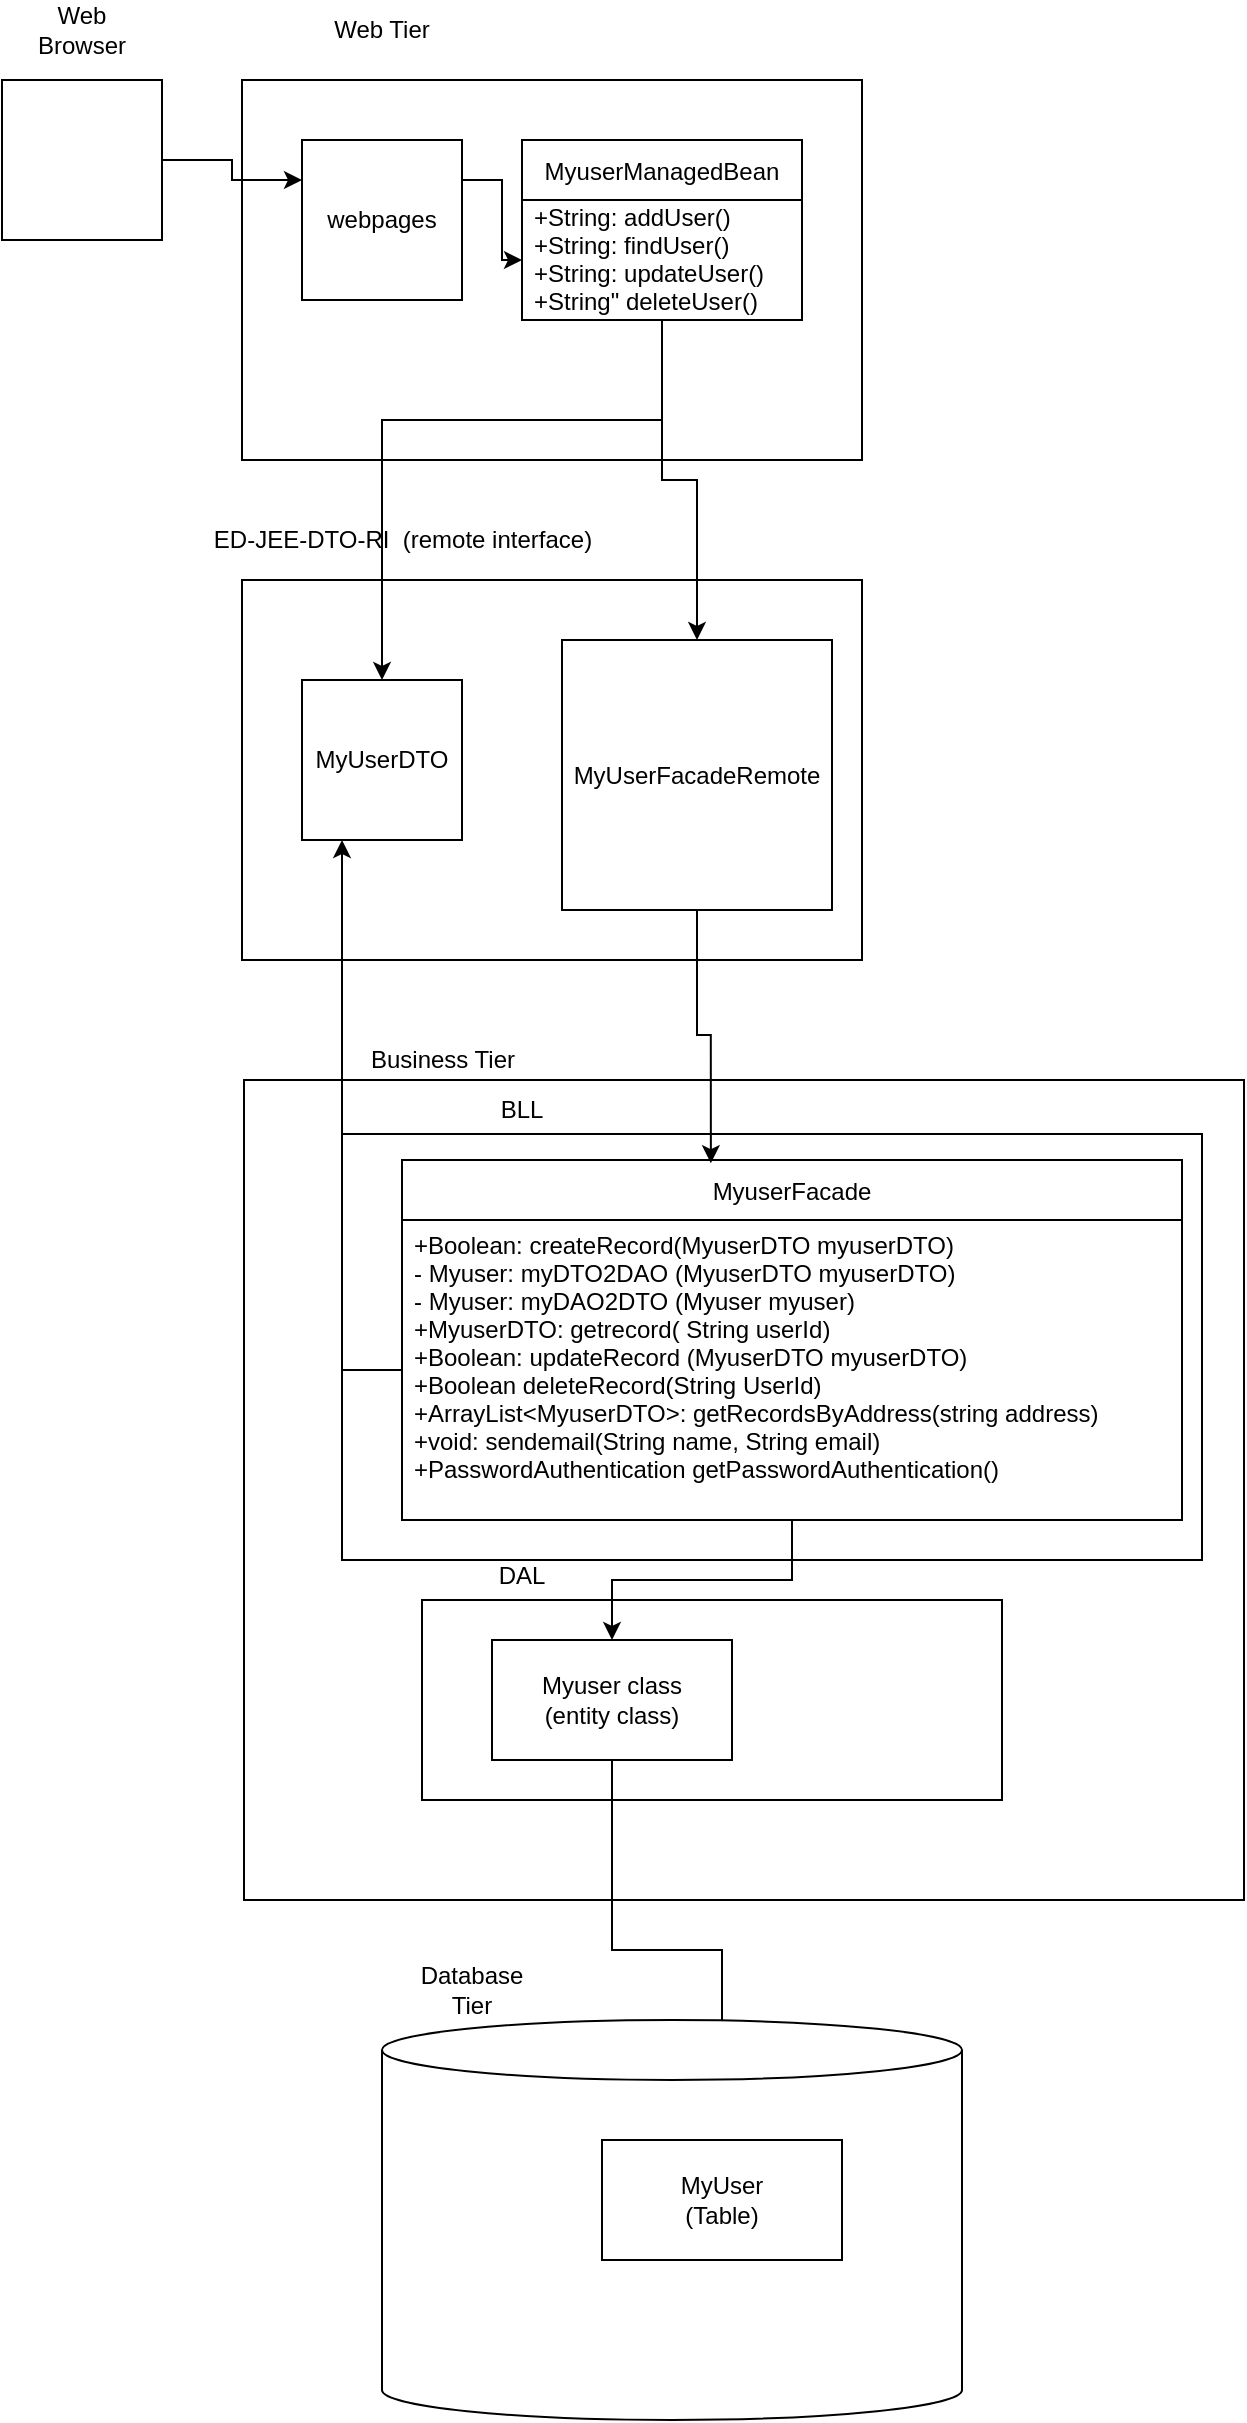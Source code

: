 <mxfile version="17.1.2" type="device"><diagram id="8l0VSRo7uGPuJ5fUtJou" name="Page-1"><mxGraphModel dx="1524" dy="1676" grid="1" gridSize="10" guides="1" tooltips="1" connect="1" arrows="1" fold="1" page="1" pageScale="1" pageWidth="850" pageHeight="1100" math="0" shadow="0"><root><mxCell id="0"/><mxCell id="1" parent="0"/><mxCell id="8azswIwTtEGh8bmxYIAu-10" value="" style="rounded=0;whiteSpace=wrap;html=1;" vertex="1" parent="1"><mxGeometry x="180" y="180" width="310" height="190" as="geometry"/></mxCell><mxCell id="8azswIwTtEGh8bmxYIAu-26" style="edgeStyle=orthogonalEdgeStyle;rounded=0;orthogonalLoop=1;jettySize=auto;html=1;exitX=1;exitY=0.5;exitDx=0;exitDy=0;entryX=0;entryY=0.25;entryDx=0;entryDy=0;" edge="1" parent="1" source="8azswIwTtEGh8bmxYIAu-1" target="8azswIwTtEGh8bmxYIAu-5"><mxGeometry relative="1" as="geometry"/></mxCell><mxCell id="8azswIwTtEGh8bmxYIAu-1" value="" style="whiteSpace=wrap;html=1;aspect=fixed;" vertex="1" parent="1"><mxGeometry x="60" y="180" width="80" height="80" as="geometry"/></mxCell><mxCell id="8azswIwTtEGh8bmxYIAu-3" value="Web Browser" style="text;html=1;strokeColor=none;fillColor=none;align=center;verticalAlign=middle;whiteSpace=wrap;rounded=0;" vertex="1" parent="1"><mxGeometry x="70" y="140" width="60" height="30" as="geometry"/></mxCell><mxCell id="8azswIwTtEGh8bmxYIAu-4" value="Web Tier" style="text;html=1;strokeColor=none;fillColor=none;align=center;verticalAlign=middle;whiteSpace=wrap;rounded=0;" vertex="1" parent="1"><mxGeometry x="220" y="140" width="60" height="30" as="geometry"/></mxCell><mxCell id="8azswIwTtEGh8bmxYIAu-28" style="edgeStyle=orthogonalEdgeStyle;rounded=0;orthogonalLoop=1;jettySize=auto;html=1;exitX=1;exitY=0.25;exitDx=0;exitDy=0;" edge="1" parent="1" source="8azswIwTtEGh8bmxYIAu-5" target="8azswIwTtEGh8bmxYIAu-7"><mxGeometry relative="1" as="geometry"/></mxCell><mxCell id="8azswIwTtEGh8bmxYIAu-5" value="webpages" style="whiteSpace=wrap;html=1;aspect=fixed;" vertex="1" parent="1"><mxGeometry x="210" y="210" width="80" height="80" as="geometry"/></mxCell><mxCell id="8azswIwTtEGh8bmxYIAu-6" value="MyuserManagedBean" style="swimlane;fontStyle=0;childLayout=stackLayout;horizontal=1;startSize=30;horizontalStack=0;resizeParent=1;resizeParentMax=0;resizeLast=0;collapsible=1;marginBottom=0;" vertex="1" parent="1"><mxGeometry x="320" y="210" width="140" height="90" as="geometry"/></mxCell><mxCell id="8azswIwTtEGh8bmxYIAu-7" value="+String: addUser()&#xA;+String: findUser()&#xA;+String: updateUser()&#xA;+String&quot; deleteUser()&#xA;&#xA;" style="text;strokeColor=none;fillColor=none;align=left;verticalAlign=middle;spacingLeft=4;spacingRight=4;overflow=hidden;points=[[0,0.5],[1,0.5]];portConstraint=eastwest;rotatable=0;" vertex="1" parent="8azswIwTtEGh8bmxYIAu-6"><mxGeometry y="30" width="140" height="60" as="geometry"/></mxCell><mxCell id="8azswIwTtEGh8bmxYIAu-11" value="" style="rounded=0;whiteSpace=wrap;html=1;" vertex="1" parent="1"><mxGeometry x="180" y="430" width="310" height="190" as="geometry"/></mxCell><mxCell id="8azswIwTtEGh8bmxYIAu-12" value="ED-JEE-DTO-RI&amp;nbsp; (remote interface)" style="text;html=1;align=center;verticalAlign=middle;resizable=0;points=[];autosize=1;strokeColor=none;fillColor=none;" vertex="1" parent="1"><mxGeometry x="160" y="400" width="200" height="20" as="geometry"/></mxCell><mxCell id="8azswIwTtEGh8bmxYIAu-13" value="MyUserDTO" style="whiteSpace=wrap;html=1;aspect=fixed;" vertex="1" parent="1"><mxGeometry x="210" y="480" width="80" height="80" as="geometry"/></mxCell><mxCell id="8azswIwTtEGh8bmxYIAu-14" value="MyUserFacadeRemote" style="whiteSpace=wrap;html=1;aspect=fixed;" vertex="1" parent="1"><mxGeometry x="340" y="460" width="135" height="135" as="geometry"/></mxCell><mxCell id="8azswIwTtEGh8bmxYIAu-15" value="" style="rounded=0;whiteSpace=wrap;html=1;" vertex="1" parent="1"><mxGeometry x="181" y="680" width="500" height="410" as="geometry"/></mxCell><mxCell id="8azswIwTtEGh8bmxYIAu-16" value="Business Tier" style="text;html=1;align=center;verticalAlign=middle;resizable=0;points=[];autosize=1;strokeColor=none;fillColor=none;" vertex="1" parent="1"><mxGeometry x="235" y="660" width="90" height="20" as="geometry"/></mxCell><mxCell id="8azswIwTtEGh8bmxYIAu-19" value="" style="rounded=0;whiteSpace=wrap;html=1;" vertex="1" parent="1"><mxGeometry x="270" y="940" width="290" height="100" as="geometry"/></mxCell><mxCell id="8azswIwTtEGh8bmxYIAu-20" value="DAL" style="text;html=1;strokeColor=none;fillColor=none;align=center;verticalAlign=middle;whiteSpace=wrap;rounded=0;" vertex="1" parent="1"><mxGeometry x="290" y="913" width="60" height="30" as="geometry"/></mxCell><mxCell id="8azswIwTtEGh8bmxYIAu-35" style="edgeStyle=orthogonalEdgeStyle;rounded=0;orthogonalLoop=1;jettySize=auto;html=1;" edge="1" parent="1" source="8azswIwTtEGh8bmxYIAu-21" target="8azswIwTtEGh8bmxYIAu-24"><mxGeometry relative="1" as="geometry"/></mxCell><mxCell id="8azswIwTtEGh8bmxYIAu-21" value="&lt;div&gt;Myuser class&lt;/div&gt;&lt;div&gt;(entity class)&lt;br&gt;&lt;/div&gt;" style="rounded=0;whiteSpace=wrap;html=1;" vertex="1" parent="1"><mxGeometry x="305" y="960" width="120" height="60" as="geometry"/></mxCell><mxCell id="8azswIwTtEGh8bmxYIAu-22" value="" style="shape=cylinder3;whiteSpace=wrap;html=1;boundedLbl=1;backgroundOutline=1;size=15;" vertex="1" parent="1"><mxGeometry x="250" y="1150" width="290" height="200" as="geometry"/></mxCell><mxCell id="8azswIwTtEGh8bmxYIAu-23" value="Database Tier" style="text;html=1;strokeColor=none;fillColor=none;align=center;verticalAlign=middle;whiteSpace=wrap;rounded=0;" vertex="1" parent="1"><mxGeometry x="265" y="1120" width="60" height="30" as="geometry"/></mxCell><mxCell id="8azswIwTtEGh8bmxYIAu-24" value="&lt;div&gt;MyUser &lt;br&gt;&lt;/div&gt;&lt;div&gt;(Table)&lt;/div&gt;" style="rounded=0;whiteSpace=wrap;html=1;" vertex="1" parent="1"><mxGeometry x="360" y="1210" width="120" height="60" as="geometry"/></mxCell><mxCell id="8azswIwTtEGh8bmxYIAu-25" value="BLL" style="text;html=1;strokeColor=none;fillColor=none;align=center;verticalAlign=middle;whiteSpace=wrap;rounded=0;" vertex="1" parent="1"><mxGeometry x="290" y="680" width="60" height="30" as="geometry"/></mxCell><mxCell id="8azswIwTtEGh8bmxYIAu-30" style="edgeStyle=orthogonalEdgeStyle;rounded=0;orthogonalLoop=1;jettySize=auto;html=1;entryX=0.5;entryY=0;entryDx=0;entryDy=0;" edge="1" parent="1" source="8azswIwTtEGh8bmxYIAu-6" target="8azswIwTtEGh8bmxYIAu-13"><mxGeometry relative="1" as="geometry"><Array as="points"><mxPoint x="390" y="350"/><mxPoint x="250" y="350"/></Array></mxGeometry></mxCell><mxCell id="8azswIwTtEGh8bmxYIAu-31" value="" style="rounded=0;whiteSpace=wrap;html=1;" vertex="1" parent="1"><mxGeometry x="230" y="707" width="430" height="213" as="geometry"/></mxCell><mxCell id="8azswIwTtEGh8bmxYIAu-29" style="edgeStyle=orthogonalEdgeStyle;rounded=0;orthogonalLoop=1;jettySize=auto;html=1;" edge="1" parent="1" source="8azswIwTtEGh8bmxYIAu-6" target="8azswIwTtEGh8bmxYIAu-14"><mxGeometry relative="1" as="geometry"/></mxCell><mxCell id="8azswIwTtEGh8bmxYIAu-34" style="edgeStyle=orthogonalEdgeStyle;rounded=0;orthogonalLoop=1;jettySize=auto;html=1;" edge="1" parent="1" source="8azswIwTtEGh8bmxYIAu-17" target="8azswIwTtEGh8bmxYIAu-21"><mxGeometry relative="1" as="geometry"/></mxCell><mxCell id="8azswIwTtEGh8bmxYIAu-17" value="MyuserFacade" style="swimlane;fontStyle=0;childLayout=stackLayout;horizontal=1;startSize=30;horizontalStack=0;resizeParent=1;resizeParentMax=0;resizeLast=0;collapsible=1;marginBottom=0;" vertex="1" parent="1"><mxGeometry x="260" y="720" width="390" height="180" as="geometry"/></mxCell><mxCell id="8azswIwTtEGh8bmxYIAu-18" value="+Boolean: createRecord(MyuserDTO myuserDTO)&#xA;- Myuser: myDTO2DAO (MyuserDTO myuserDTO)&#xA;- Myuser: myDAO2DTO (Myuser myuser)&#xA;+MyuserDTO: getrecord( String userId)&#xA;+Boolean: updateRecord (MyuserDTO myuserDTO)&#xA;+Boolean deleteRecord(String UserId)&#xA;+ArrayList&lt;MyuserDTO&gt;: getRecordsByAddress(string address)&#xA;+void: sendemail(String name, String email)&#xA;+PasswordAuthentication getPasswordAuthentication()&#xA;" style="text;strokeColor=none;fillColor=none;align=left;verticalAlign=middle;spacingLeft=4;spacingRight=4;overflow=hidden;points=[[0,0.5],[1,0.5]];portConstraint=eastwest;rotatable=0;" vertex="1" parent="8azswIwTtEGh8bmxYIAu-17"><mxGeometry y="30" width="390" height="150" as="geometry"/></mxCell><mxCell id="8azswIwTtEGh8bmxYIAu-33" style="edgeStyle=orthogonalEdgeStyle;rounded=0;orthogonalLoop=1;jettySize=auto;html=1;exitX=0;exitY=0.5;exitDx=0;exitDy=0;entryX=0.25;entryY=1;entryDx=0;entryDy=0;" edge="1" parent="1" source="8azswIwTtEGh8bmxYIAu-18" target="8azswIwTtEGh8bmxYIAu-13"><mxGeometry relative="1" as="geometry"/></mxCell><mxCell id="8azswIwTtEGh8bmxYIAu-32" style="edgeStyle=orthogonalEdgeStyle;rounded=0;orthogonalLoop=1;jettySize=auto;html=1;entryX=0.396;entryY=0.009;entryDx=0;entryDy=0;entryPerimeter=0;" edge="1" parent="1" source="8azswIwTtEGh8bmxYIAu-14" target="8azswIwTtEGh8bmxYIAu-17"><mxGeometry relative="1" as="geometry"/></mxCell></root></mxGraphModel></diagram></mxfile>